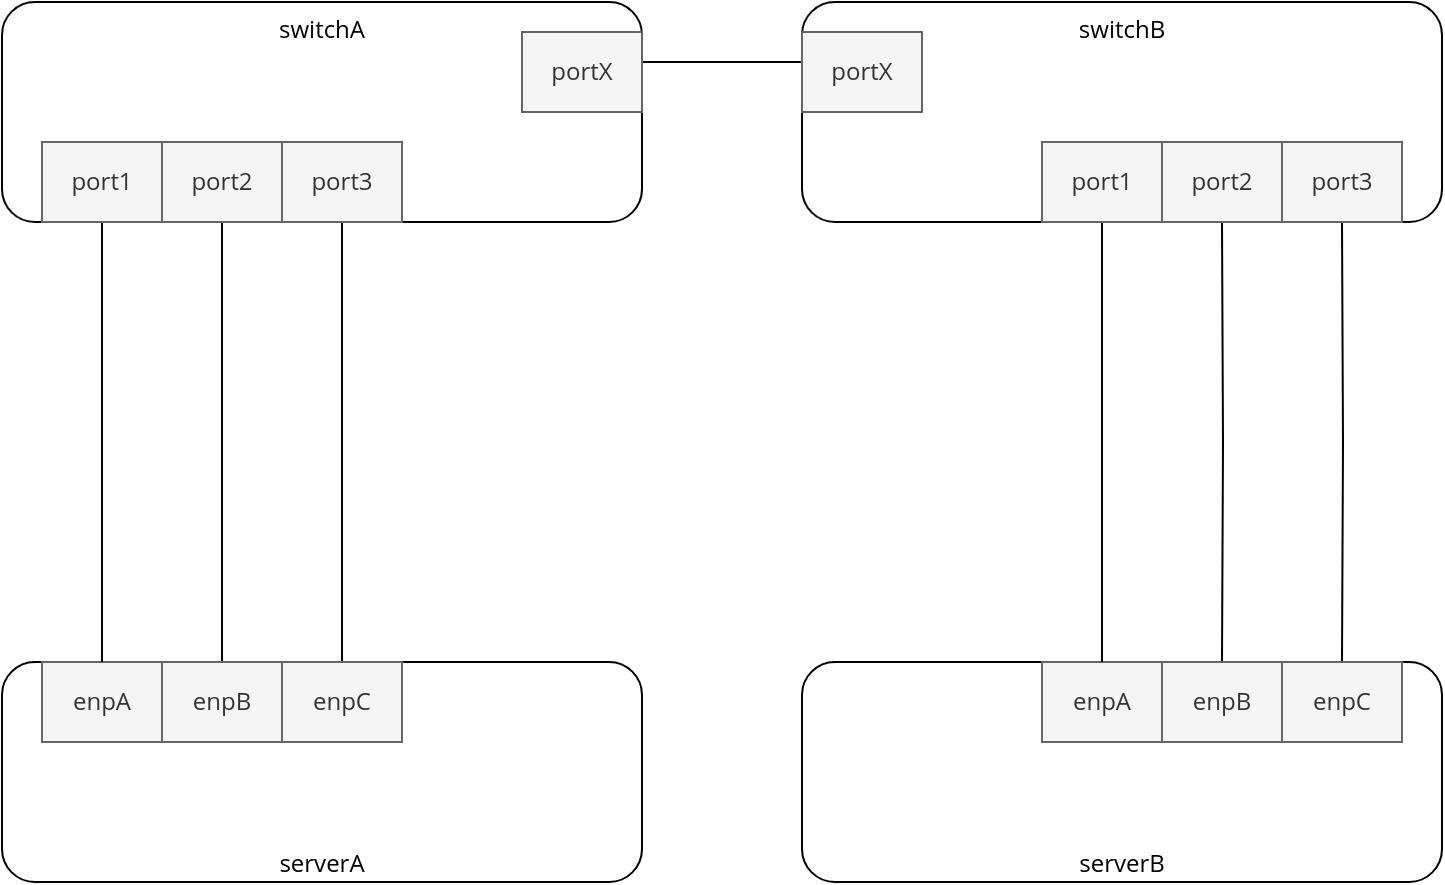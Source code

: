 <mxfile version="12.3.9" type="device" pages="1"><diagram id="df1CmqzL6IbPmjGWeofa" name="Page-1"><mxGraphModel dx="1408" dy="752" grid="1" gridSize="10" guides="1" tooltips="1" connect="1" arrows="1" fold="1" page="1" pageScale="1" pageWidth="850" pageHeight="1100" math="0" shadow="0" extFonts="Open Sans^https://fonts.googleapis.com/css?family=Open+Sans"><root><mxCell id="0"/><mxCell id="1" parent="0"/><mxCell id="n3FQYASBvFlHsIU6iiHQ-46" value="&lt;div&gt;serverA&lt;/div&gt;" style="rounded=1;whiteSpace=wrap;html=1;verticalAlign=bottom;align=center;rotation=0;fontFamily=Open Sans;" parent="1" vertex="1"><mxGeometry x="650" y="1030" width="320" height="110" as="geometry"/></mxCell><mxCell id="n3FQYASBvFlHsIU6iiHQ-11" value="enpA" style="rounded=0;whiteSpace=wrap;html=1;fillColor=#f5f5f5;strokeColor=#666666;fontColor=#333333;direction=west;fontFamily=Open Sans;" parent="1" vertex="1"><mxGeometry x="670" y="1030" width="60" height="40" as="geometry"/></mxCell><mxCell id="n3FQYASBvFlHsIU6iiHQ-15" style="edgeStyle=orthogonalEdgeStyle;rounded=0;orthogonalLoop=1;jettySize=auto;html=1;exitX=0.5;exitY=1;exitDx=0;exitDy=0;entryX=0.5;entryY=1;entryDx=0;entryDy=0;endArrow=none;endFill=0;endSize=18;fontFamily=Open Sans;" parent="1" source="n3FQYASBvFlHsIU6iiHQ-16" target="n3FQYASBvFlHsIU6iiHQ-33" edge="1"><mxGeometry relative="1" as="geometry"/></mxCell><mxCell id="n3FQYASBvFlHsIU6iiHQ-16" value="&lt;div&gt;enpB&lt;/div&gt;" style="rounded=0;whiteSpace=wrap;html=1;fillColor=#f5f5f5;strokeColor=#666666;fontColor=#333333;direction=west;fontFamily=Open Sans;" parent="1" vertex="1"><mxGeometry x="730" y="1030" width="60" height="40" as="geometry"/></mxCell><mxCell id="n3FQYASBvFlHsIU6iiHQ-56" style="edgeStyle=orthogonalEdgeStyle;rounded=0;orthogonalLoop=1;jettySize=auto;html=1;exitX=1;exitY=0.5;exitDx=0;exitDy=0;entryX=0;entryY=0.5;entryDx=0;entryDy=0;endArrow=none;endFill=0;fontFamily=Open Sans;" parent="1" source="n3FQYASBvFlHsIU6iiHQ-19" target="n3FQYASBvFlHsIU6iiHQ-51" edge="1"><mxGeometry relative="1" as="geometry"><Array as="points"><mxPoint x="970" y="730"/><mxPoint x="1050" y="730"/></Array></mxGeometry></mxCell><mxCell id="n3FQYASBvFlHsIU6iiHQ-19" value="switchA" style="rounded=1;whiteSpace=wrap;html=1;verticalAlign=top;align=center;fontFamily=Open Sans;" parent="1" vertex="1"><mxGeometry x="650" y="700" width="320" height="110" as="geometry"/></mxCell><mxCell id="n3FQYASBvFlHsIU6iiHQ-25" style="edgeStyle=orthogonalEdgeStyle;rounded=0;orthogonalLoop=1;jettySize=auto;html=1;exitX=0.5;exitY=1;exitDx=0;exitDy=0;entryX=0.5;entryY=1;entryDx=0;entryDy=0;endArrow=none;endFill=0;endSize=18;fontFamily=Open Sans;" parent="1" source="n3FQYASBvFlHsIU6iiHQ-26" target="n3FQYASBvFlHsIU6iiHQ-11" edge="1"><mxGeometry relative="1" as="geometry"/></mxCell><mxCell id="n3FQYASBvFlHsIU6iiHQ-26" value="port1" style="rounded=0;whiteSpace=wrap;html=1;fillColor=#f5f5f5;strokeColor=#666666;fontColor=#333333;fontFamily=Open Sans;" parent="1" vertex="1"><mxGeometry x="670" y="770" width="60" height="40" as="geometry"/></mxCell><mxCell id="n3FQYASBvFlHsIU6iiHQ-33" value="port2" style="rounded=0;whiteSpace=wrap;html=1;fillColor=#f5f5f5;strokeColor=#666666;fontColor=#333333;fontFamily=Open Sans;" parent="1" vertex="1"><mxGeometry x="730" y="770" width="60" height="40" as="geometry"/></mxCell><mxCell id="n3FQYASBvFlHsIU6iiHQ-36" value="&lt;div&gt;portX&lt;/div&gt;" style="rounded=0;whiteSpace=wrap;html=1;fillColor=#f5f5f5;strokeColor=#666666;fontColor=#333333;fontFamily=Open Sans;" parent="1" vertex="1"><mxGeometry x="910" y="715" width="60" height="40" as="geometry"/></mxCell><mxCell id="n3FQYASBvFlHsIU6iiHQ-47" value="serverB" style="rounded=1;whiteSpace=wrap;html=1;verticalAlign=bottom;align=center;rotation=0;fontFamily=Open Sans;" parent="1" vertex="1"><mxGeometry x="1050" y="1030" width="320" height="110" as="geometry"/></mxCell><mxCell id="n3FQYASBvFlHsIU6iiHQ-51" value="switchB" style="rounded=1;whiteSpace=wrap;html=1;verticalAlign=top;align=center;fontFamily=Open Sans;" parent="1" vertex="1"><mxGeometry x="1050" y="700" width="320" height="110" as="geometry"/></mxCell><mxCell id="n3FQYASBvFlHsIU6iiHQ-55" value="&lt;div&gt;portX&lt;/div&gt;" style="rounded=0;whiteSpace=wrap;html=1;fillColor=#f5f5f5;strokeColor=#666666;fontColor=#333333;fontFamily=Open Sans;" parent="1" vertex="1"><mxGeometry x="1050" y="715" width="60" height="40" as="geometry"/></mxCell><mxCell id="n3FQYASBvFlHsIU6iiHQ-57" style="edgeStyle=orthogonalEdgeStyle;rounded=0;orthogonalLoop=1;jettySize=auto;html=1;exitX=0.5;exitY=1;exitDx=0;exitDy=0;entryX=0.5;entryY=1;entryDx=0;entryDy=0;endArrow=none;endFill=0;endSize=18;fontFamily=Open Sans;" parent="1" source="n3FQYASBvFlHsIU6iiHQ-58" target="n3FQYASBvFlHsIU6iiHQ-59" edge="1"><mxGeometry relative="1" as="geometry"/></mxCell><mxCell id="n3FQYASBvFlHsIU6iiHQ-58" value="enpC" style="rounded=0;whiteSpace=wrap;html=1;fillColor=#f5f5f5;strokeColor=#666666;fontColor=#333333;direction=west;fontFamily=Open Sans;" parent="1" vertex="1"><mxGeometry x="790" y="1030" width="60" height="40" as="geometry"/></mxCell><mxCell id="n3FQYASBvFlHsIU6iiHQ-59" value="port3" style="rounded=0;whiteSpace=wrap;html=1;fillColor=#f5f5f5;strokeColor=#666666;fontColor=#333333;fontFamily=Open Sans;" parent="1" vertex="1"><mxGeometry x="790" y="770" width="60" height="40" as="geometry"/></mxCell><mxCell id="n3FQYASBvFlHsIU6iiHQ-62" value="enpA" style="rounded=0;whiteSpace=wrap;html=1;fillColor=#f5f5f5;strokeColor=#666666;fontColor=#333333;direction=west;fontFamily=Open Sans;" parent="1" vertex="1"><mxGeometry x="1170" y="1030" width="60" height="40" as="geometry"/></mxCell><mxCell id="n3FQYASBvFlHsIU6iiHQ-63" style="edgeStyle=orthogonalEdgeStyle;rounded=0;orthogonalLoop=1;jettySize=auto;html=1;exitX=0.5;exitY=1;exitDx=0;exitDy=0;entryX=0.5;entryY=1;entryDx=0;entryDy=0;endArrow=none;endFill=0;endSize=18;fontFamily=Open Sans;" parent="1" target="n3FQYASBvFlHsIU6iiHQ-67" edge="1"><mxGeometry relative="1" as="geometry"><mxPoint x="1260" y="1030" as="sourcePoint"/></mxGeometry></mxCell><mxCell id="n3FQYASBvFlHsIU6iiHQ-65" style="edgeStyle=orthogonalEdgeStyle;rounded=0;orthogonalLoop=1;jettySize=auto;html=1;exitX=0.5;exitY=1;exitDx=0;exitDy=0;entryX=0.5;entryY=1;entryDx=0;entryDy=0;endArrow=none;endFill=0;endSize=18;fontFamily=Open Sans;" parent="1" source="n3FQYASBvFlHsIU6iiHQ-66" target="n3FQYASBvFlHsIU6iiHQ-62" edge="1"><mxGeometry relative="1" as="geometry"/></mxCell><mxCell id="n3FQYASBvFlHsIU6iiHQ-66" value="port1" style="rounded=0;whiteSpace=wrap;html=1;fillColor=#f5f5f5;strokeColor=#666666;fontColor=#333333;fontFamily=Open Sans;" parent="1" vertex="1"><mxGeometry x="1170" y="770" width="60" height="40" as="geometry"/></mxCell><mxCell id="n3FQYASBvFlHsIU6iiHQ-67" value="port2" style="rounded=0;whiteSpace=wrap;html=1;fillColor=#f5f5f5;strokeColor=#666666;fontColor=#333333;fontFamily=Open Sans;" parent="1" vertex="1"><mxGeometry x="1230" y="770" width="60" height="40" as="geometry"/></mxCell><mxCell id="n3FQYASBvFlHsIU6iiHQ-68" style="edgeStyle=orthogonalEdgeStyle;rounded=0;orthogonalLoop=1;jettySize=auto;html=1;exitX=0.5;exitY=1;exitDx=0;exitDy=0;entryX=0.5;entryY=1;entryDx=0;entryDy=0;endArrow=none;endFill=0;endSize=18;fontFamily=Open Sans;" parent="1" target="n3FQYASBvFlHsIU6iiHQ-70" edge="1"><mxGeometry relative="1" as="geometry"><mxPoint x="1320" y="1030" as="sourcePoint"/></mxGeometry></mxCell><mxCell id="n3FQYASBvFlHsIU6iiHQ-70" value="port3" style="rounded=0;whiteSpace=wrap;html=1;fillColor=#f5f5f5;strokeColor=#666666;fontColor=#333333;fontFamily=Open Sans;" parent="1" vertex="1"><mxGeometry x="1290" y="770" width="60" height="40" as="geometry"/></mxCell><mxCell id="evchJlpeUztK8EMhi4S1-1" value="&lt;div&gt;enpB&lt;/div&gt;" style="rounded=0;whiteSpace=wrap;html=1;fillColor=#f5f5f5;strokeColor=#666666;fontColor=#333333;direction=west;fontFamily=Open Sans;" vertex="1" parent="1"><mxGeometry x="1230" y="1030" width="60" height="40" as="geometry"/></mxCell><mxCell id="evchJlpeUztK8EMhi4S1-2" value="enpC" style="rounded=0;whiteSpace=wrap;html=1;fillColor=#f5f5f5;strokeColor=#666666;fontColor=#333333;direction=west;fontFamily=Open Sans;" vertex="1" parent="1"><mxGeometry x="1290" y="1030" width="60" height="40" as="geometry"/></mxCell></root></mxGraphModel></diagram></mxfile>